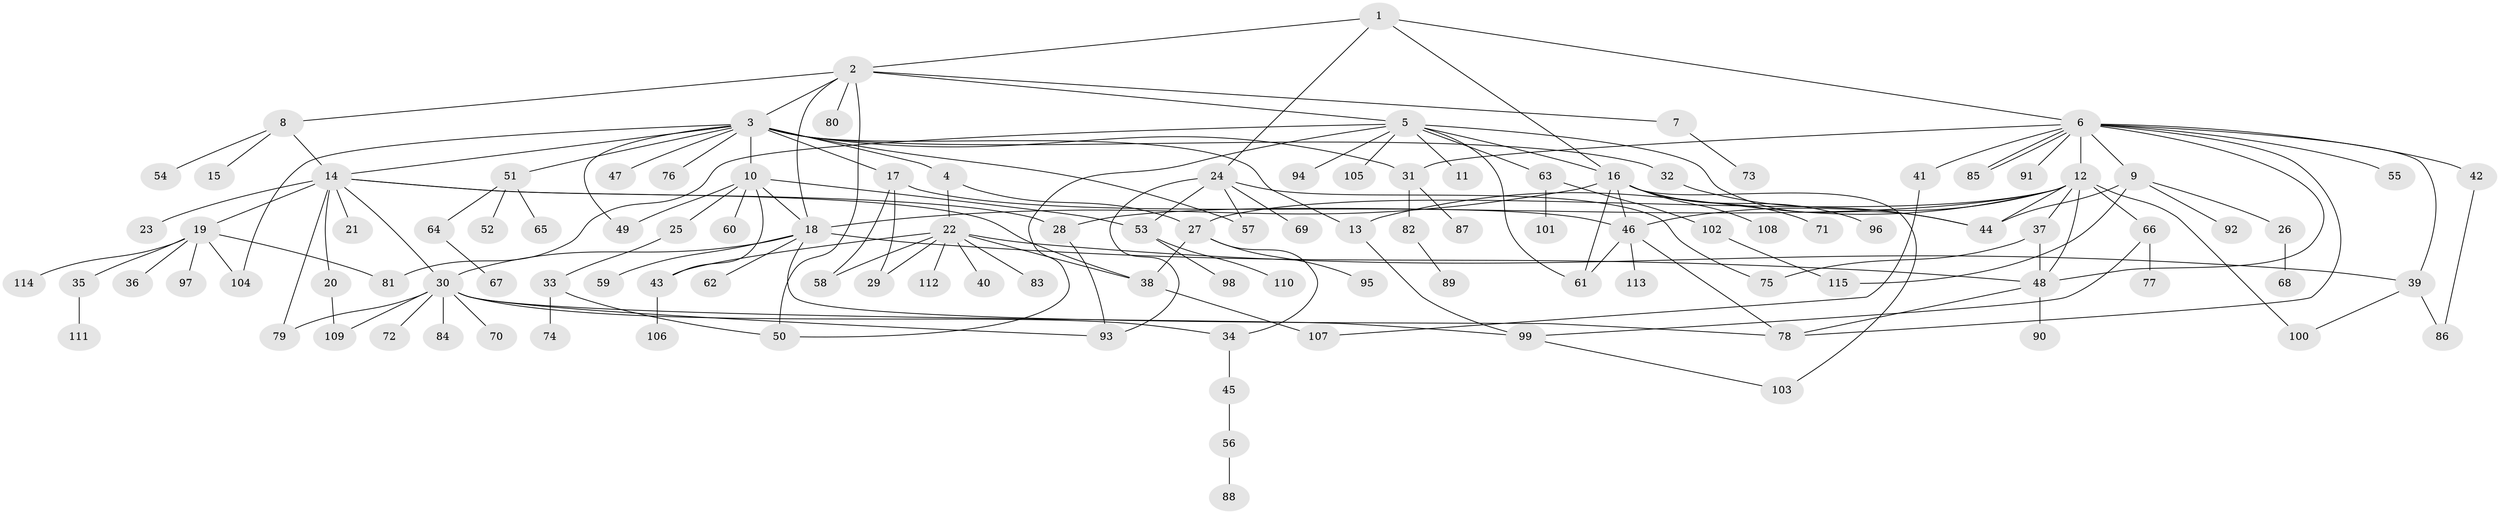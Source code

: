 // coarse degree distribution, {10: 0.017241379310344827, 4: 0.13793103448275862, 7: 0.08620689655172414, 2: 0.20689655172413793, 3: 0.13793103448275862, 6: 0.034482758620689655, 5: 0.034482758620689655, 1: 0.29310344827586204, 12: 0.017241379310344827, 8: 0.034482758620689655}
// Generated by graph-tools (version 1.1) at 2025/36/03/04/25 23:36:55]
// undirected, 115 vertices, 163 edges
graph export_dot {
  node [color=gray90,style=filled];
  1;
  2;
  3;
  4;
  5;
  6;
  7;
  8;
  9;
  10;
  11;
  12;
  13;
  14;
  15;
  16;
  17;
  18;
  19;
  20;
  21;
  22;
  23;
  24;
  25;
  26;
  27;
  28;
  29;
  30;
  31;
  32;
  33;
  34;
  35;
  36;
  37;
  38;
  39;
  40;
  41;
  42;
  43;
  44;
  45;
  46;
  47;
  48;
  49;
  50;
  51;
  52;
  53;
  54;
  55;
  56;
  57;
  58;
  59;
  60;
  61;
  62;
  63;
  64;
  65;
  66;
  67;
  68;
  69;
  70;
  71;
  72;
  73;
  74;
  75;
  76;
  77;
  78;
  79;
  80;
  81;
  82;
  83;
  84;
  85;
  86;
  87;
  88;
  89;
  90;
  91;
  92;
  93;
  94;
  95;
  96;
  97;
  98;
  99;
  100;
  101;
  102;
  103;
  104;
  105;
  106;
  107;
  108;
  109;
  110;
  111;
  112;
  113;
  114;
  115;
  1 -- 2;
  1 -- 6;
  1 -- 16;
  1 -- 24;
  2 -- 3;
  2 -- 5;
  2 -- 7;
  2 -- 8;
  2 -- 18;
  2 -- 50;
  2 -- 80;
  3 -- 4;
  3 -- 10;
  3 -- 13;
  3 -- 14;
  3 -- 17;
  3 -- 31;
  3 -- 32;
  3 -- 47;
  3 -- 49;
  3 -- 51;
  3 -- 57;
  3 -- 76;
  3 -- 104;
  4 -- 22;
  4 -- 27;
  5 -- 11;
  5 -- 16;
  5 -- 44;
  5 -- 50;
  5 -- 61;
  5 -- 63;
  5 -- 81;
  5 -- 94;
  5 -- 105;
  6 -- 9;
  6 -- 12;
  6 -- 31;
  6 -- 39;
  6 -- 41;
  6 -- 42;
  6 -- 48;
  6 -- 55;
  6 -- 78;
  6 -- 85;
  6 -- 85;
  6 -- 91;
  7 -- 73;
  8 -- 14;
  8 -- 15;
  8 -- 54;
  9 -- 26;
  9 -- 44;
  9 -- 92;
  9 -- 115;
  10 -- 18;
  10 -- 25;
  10 -- 43;
  10 -- 49;
  10 -- 53;
  10 -- 60;
  12 -- 13;
  12 -- 27;
  12 -- 28;
  12 -- 37;
  12 -- 44;
  12 -- 46;
  12 -- 48;
  12 -- 66;
  12 -- 100;
  13 -- 99;
  14 -- 19;
  14 -- 20;
  14 -- 21;
  14 -- 23;
  14 -- 28;
  14 -- 30;
  14 -- 38;
  14 -- 79;
  16 -- 18;
  16 -- 46;
  16 -- 61;
  16 -- 71;
  16 -- 96;
  16 -- 103;
  16 -- 108;
  17 -- 29;
  17 -- 46;
  17 -- 58;
  18 -- 30;
  18 -- 48;
  18 -- 59;
  18 -- 62;
  18 -- 78;
  19 -- 35;
  19 -- 36;
  19 -- 81;
  19 -- 97;
  19 -- 104;
  19 -- 114;
  20 -- 109;
  22 -- 29;
  22 -- 38;
  22 -- 39;
  22 -- 40;
  22 -- 43;
  22 -- 58;
  22 -- 83;
  22 -- 112;
  24 -- 53;
  24 -- 57;
  24 -- 69;
  24 -- 75;
  24 -- 93;
  25 -- 33;
  26 -- 68;
  27 -- 34;
  27 -- 38;
  27 -- 95;
  28 -- 93;
  30 -- 34;
  30 -- 70;
  30 -- 72;
  30 -- 79;
  30 -- 84;
  30 -- 93;
  30 -- 99;
  30 -- 109;
  31 -- 82;
  31 -- 87;
  32 -- 44;
  33 -- 50;
  33 -- 74;
  34 -- 45;
  35 -- 111;
  37 -- 48;
  37 -- 75;
  38 -- 107;
  39 -- 86;
  39 -- 100;
  41 -- 107;
  42 -- 86;
  43 -- 106;
  45 -- 56;
  46 -- 61;
  46 -- 78;
  46 -- 113;
  48 -- 78;
  48 -- 90;
  51 -- 52;
  51 -- 64;
  51 -- 65;
  53 -- 98;
  53 -- 110;
  56 -- 88;
  63 -- 101;
  63 -- 102;
  64 -- 67;
  66 -- 77;
  66 -- 99;
  82 -- 89;
  99 -- 103;
  102 -- 115;
}
